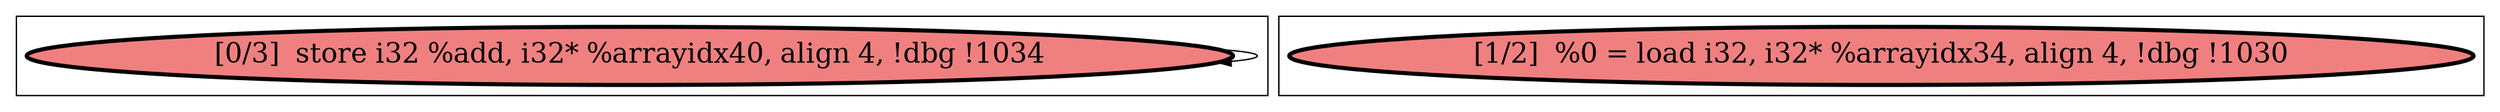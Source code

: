
digraph G {





subgraph cluster1 {


node47 [penwidth=3.0,fontsize=20,fillcolor=lightcoral,label="[0/3]  store i32 %add, i32* %arrayidx40, align 4, !dbg !1034",shape=ellipse,style=filled ]

node47->node47 [ ]


}

subgraph cluster0 {


node46 [penwidth=3.0,fontsize=20,fillcolor=lightcoral,label="[1/2]  %0 = load i32, i32* %arrayidx34, align 4, !dbg !1030",shape=ellipse,style=filled ]



}

}
